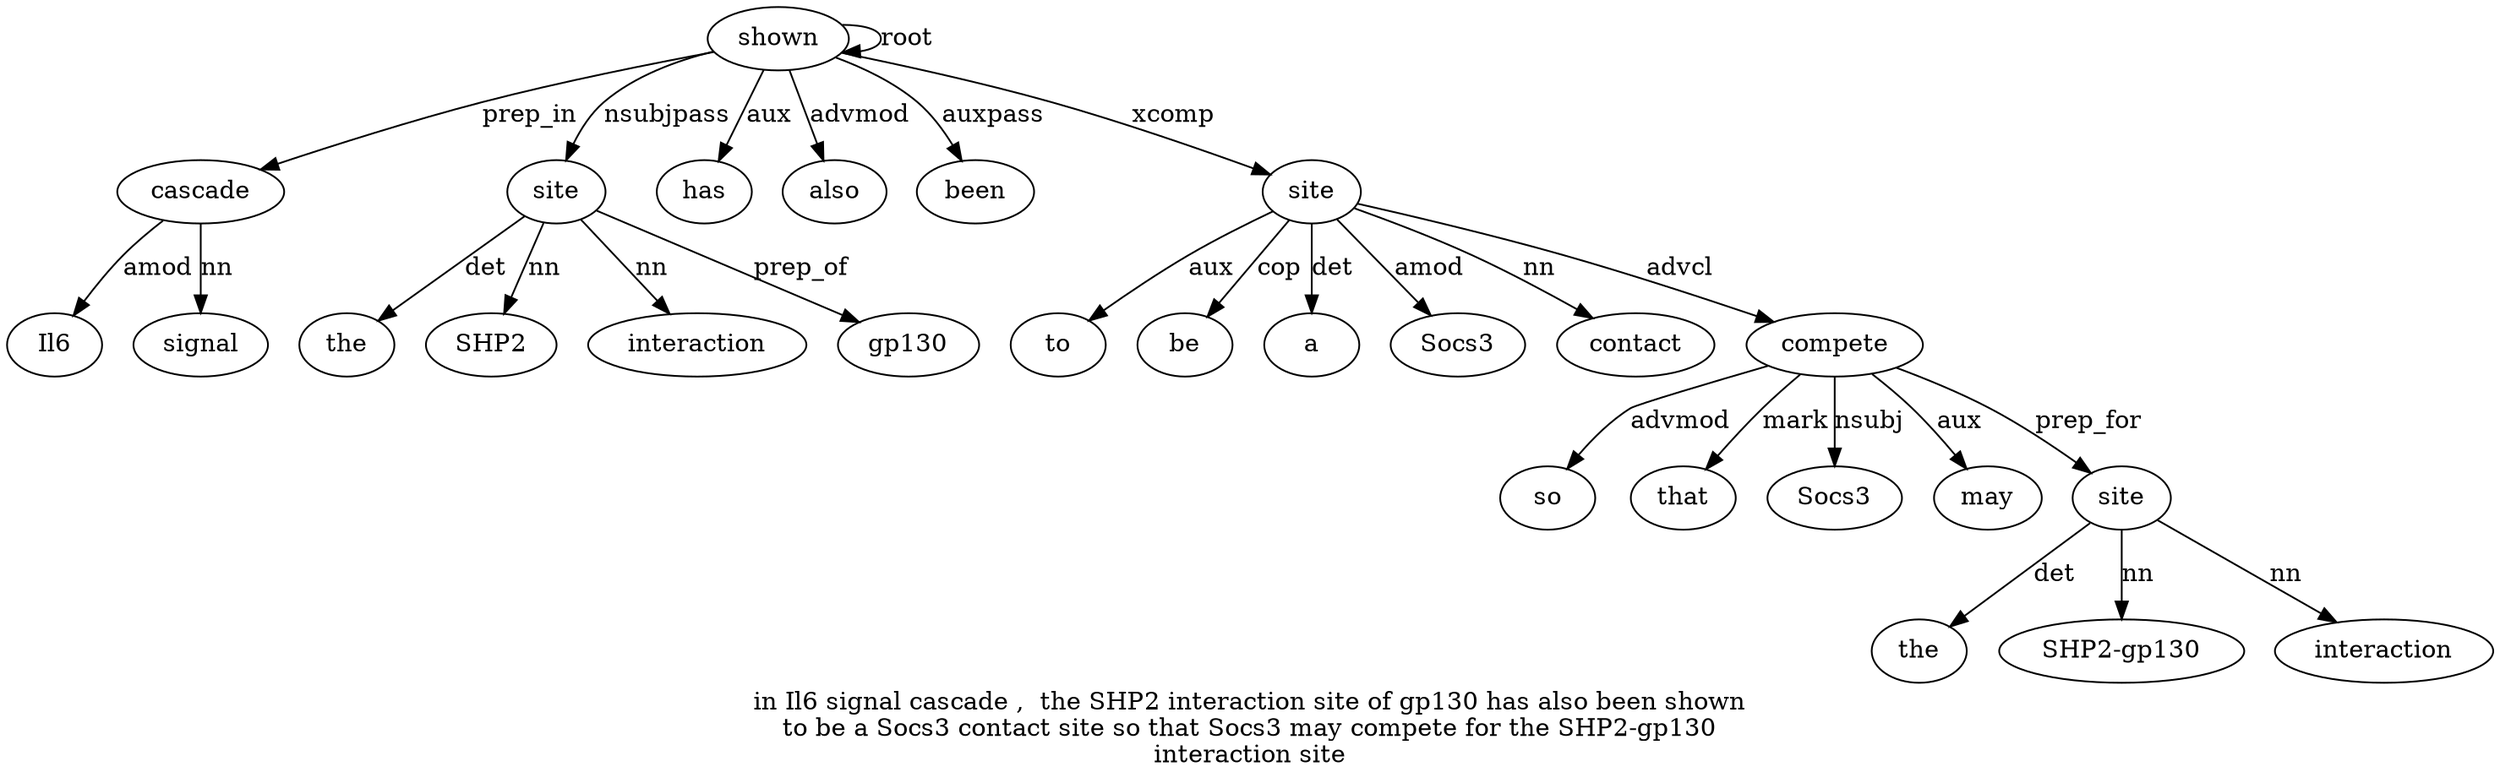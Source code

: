 digraph "in Il6 signal cascade ,  the SHP2 interaction site of gp130 has also been shown to be a Socs3 contact site so that Socs3 may compete for the SHP2-gp130 interaction site" {
label="in Il6 signal cascade ,  the SHP2 interaction site of gp130 has also been shown
to be a Socs3 contact site so that Socs3 may compete for the SHP2-gp130
interaction site";
cascade4 [style=filled, fillcolor=white, label=cascade];
Il62 [style=filled, fillcolor=white, label=Il6];
cascade4 -> Il62  [label=amod];
signal3 [style=filled, fillcolor=white, label=signal];
cascade4 -> signal3  [label=nn];
shown15 [style=filled, fillcolor=white, label=shown];
shown15 -> cascade4  [label=prep_in];
site9 [style=filled, fillcolor=white, label=site];
the6 [style=filled, fillcolor=white, label=the];
site9 -> the6  [label=det];
SHP27 [style=filled, fillcolor=white, label=SHP2];
site9 -> SHP27  [label=nn];
interaction8 [style=filled, fillcolor=white, label=interaction];
site9 -> interaction8  [label=nn];
shown15 -> site9  [label=nsubjpass];
gp130 [style=filled, fillcolor=white, label=gp130];
site9 -> gp130  [label=prep_of];
has12 [style=filled, fillcolor=white, label=has];
shown15 -> has12  [label=aux];
also13 [style=filled, fillcolor=white, label=also];
shown15 -> also13  [label=advmod];
been14 [style=filled, fillcolor=white, label=been];
shown15 -> been14  [label=auxpass];
shown15 -> shown15  [label=root];
site21 [style=filled, fillcolor=white, label=site];
to16 [style=filled, fillcolor=white, label=to];
site21 -> to16  [label=aux];
be17 [style=filled, fillcolor=white, label=be];
site21 -> be17  [label=cop];
a18 [style=filled, fillcolor=white, label=a];
site21 -> a18  [label=det];
Socs319 [style=filled, fillcolor=white, label=Socs3];
site21 -> Socs319  [label=amod];
contact20 [style=filled, fillcolor=white, label=contact];
site21 -> contact20  [label=nn];
shown15 -> site21  [label=xcomp];
compete26 [style=filled, fillcolor=white, label=compete];
so22 [style=filled, fillcolor=white, label=so];
compete26 -> so22  [label=advmod];
that23 [style=filled, fillcolor=white, label=that];
compete26 -> that23  [label=mark];
Socs324 [style=filled, fillcolor=white, label=Socs3];
compete26 -> Socs324  [label=nsubj];
may25 [style=filled, fillcolor=white, label=may];
compete26 -> may25  [label=aux];
site21 -> compete26  [label=advcl];
site31 [style=filled, fillcolor=white, label=site];
the28 [style=filled, fillcolor=white, label=the];
site31 -> the28  [label=det];
"SHP2-gp1309" [style=filled, fillcolor=white, label="SHP2-gp130"];
site31 -> "SHP2-gp1309"  [label=nn];
interaction30 [style=filled, fillcolor=white, label=interaction];
site31 -> interaction30  [label=nn];
compete26 -> site31  [label=prep_for];
}
